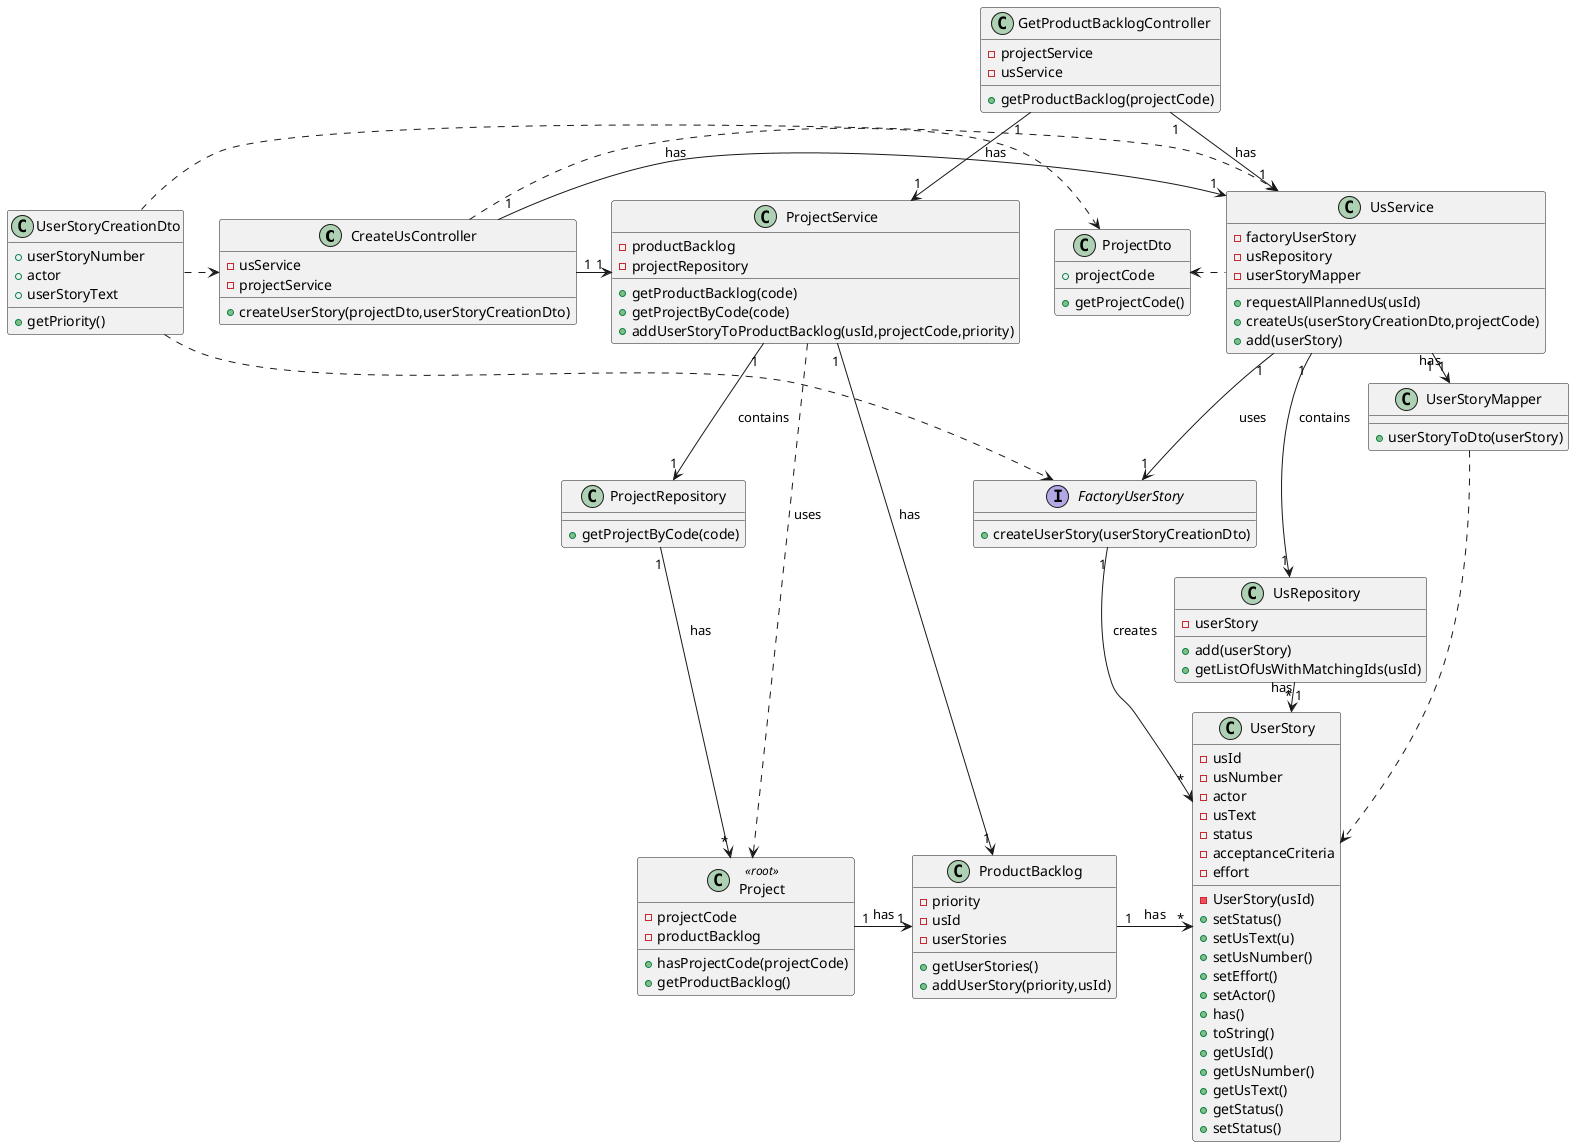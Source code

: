 @startuml

class "CreateUsController" {
- usService
- projectService
+ createUserStory(projectDto,userStoryCreationDto)
}

class "UsService" {
- factoryUserStory
- usRepository
- userStoryMapper
+ requestAllPlannedUs(usId)
+ createUs(userStoryCreationDto,projectCode)
+ add(userStory)
}

class "UsRepository" {
- userStory
+ add(userStory)
+ getListOfUsWithMatchingIds(usId)
}

class "ProjectService"{
- productBacklog
- projectRepository
+ getProductBacklog(code)
+ getProjectByCode(code)
+ addUserStoryToProductBacklog(usId,projectCode,priority)
}

class "ProductBacklog" {
- priority
- usId
- userStories
+ getUserStories()
+ addUserStory(priority,usId)
}

class "UserStory"{
- usId
- usNumber
- actor
- usText
- status
- acceptanceCriteria
- effort
- UserStory(usId)
+ setStatus()
+ setUsText(u)
+ setUsNumber()
+ setEffort()
+ setActor()
+ has()
+ toString()
+ getUsId()
+ getUsNumber()
+ getUsText()
+ getStatus()
+ setStatus()
}

interface "FactoryUserStory" {
+ createUserStory(userStoryCreationDto)
}


"CreateUsController""1"->"1" "UsService" : has
"UsService" "1"-->"1" "FactoryUserStory" : uses
"FactoryUserStory" "1"-->"*" "UserStory" : creates
"UsService" "1"-->"1" "UsRepository" : contains
"CreateUsController" "1"->"1" "ProjectService"
"ProjectService" "1"->"1" "ProductBacklog" : has


class "GetProductBacklogController" {
- projectService
- usService
+ getProductBacklog(projectCode)
}

class "Project" <<root>>{
- projectCode
- productBacklog
+ hasProjectCode(projectCode)
+ getProductBacklog()
}

class ProjectRepository{
+ getProjectByCode(code)
}

class "UserStoryMapper"{
+ userStoryToDto(userStory)
}

class "UserStoryCreationDto"{
+userStoryNumber
+actor
+userStoryText
+getPriority()
}

class "ProjectDto"{
+projectCode
+getProjectCode()
}

"CreateUsController" .>"ProjectDto"
"ProjectDto" <. "UsService"
"UserStoryCreationDto" .> "CreateUsController"
"UserStoryCreationDto" .> "UsService"
"UserStoryCreationDto" .> "FactoryUserStory"
"GetProductBacklogController" "1"-->"1"  "ProjectService": has
"GetProductBacklogController" "1"-->"1"  "UsService": has
"Project" "1"->"1" "ProductBacklog": has
"ProductBacklog" "1"->"*" "UserStory": has
"UsRepository" "1"->"*" "UserStory": has
"UsService" "1"->"1"  "UserStoryMapper": has
"UserStoryMapper" ..> "UserStory"
"ProjectService" "1"-->"1" "ProjectRepository": contains
"ProjectService" ..> "Project": uses
"ProjectRepository" "1"-->"*" "Project": has



@enduml


